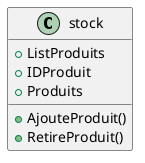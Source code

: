 @startuml gestionDeStock
class stock {
+ListProduits
+IDProduit
+Produits
+AjouteProduit()
+RetireProduit()
}
@enduml
